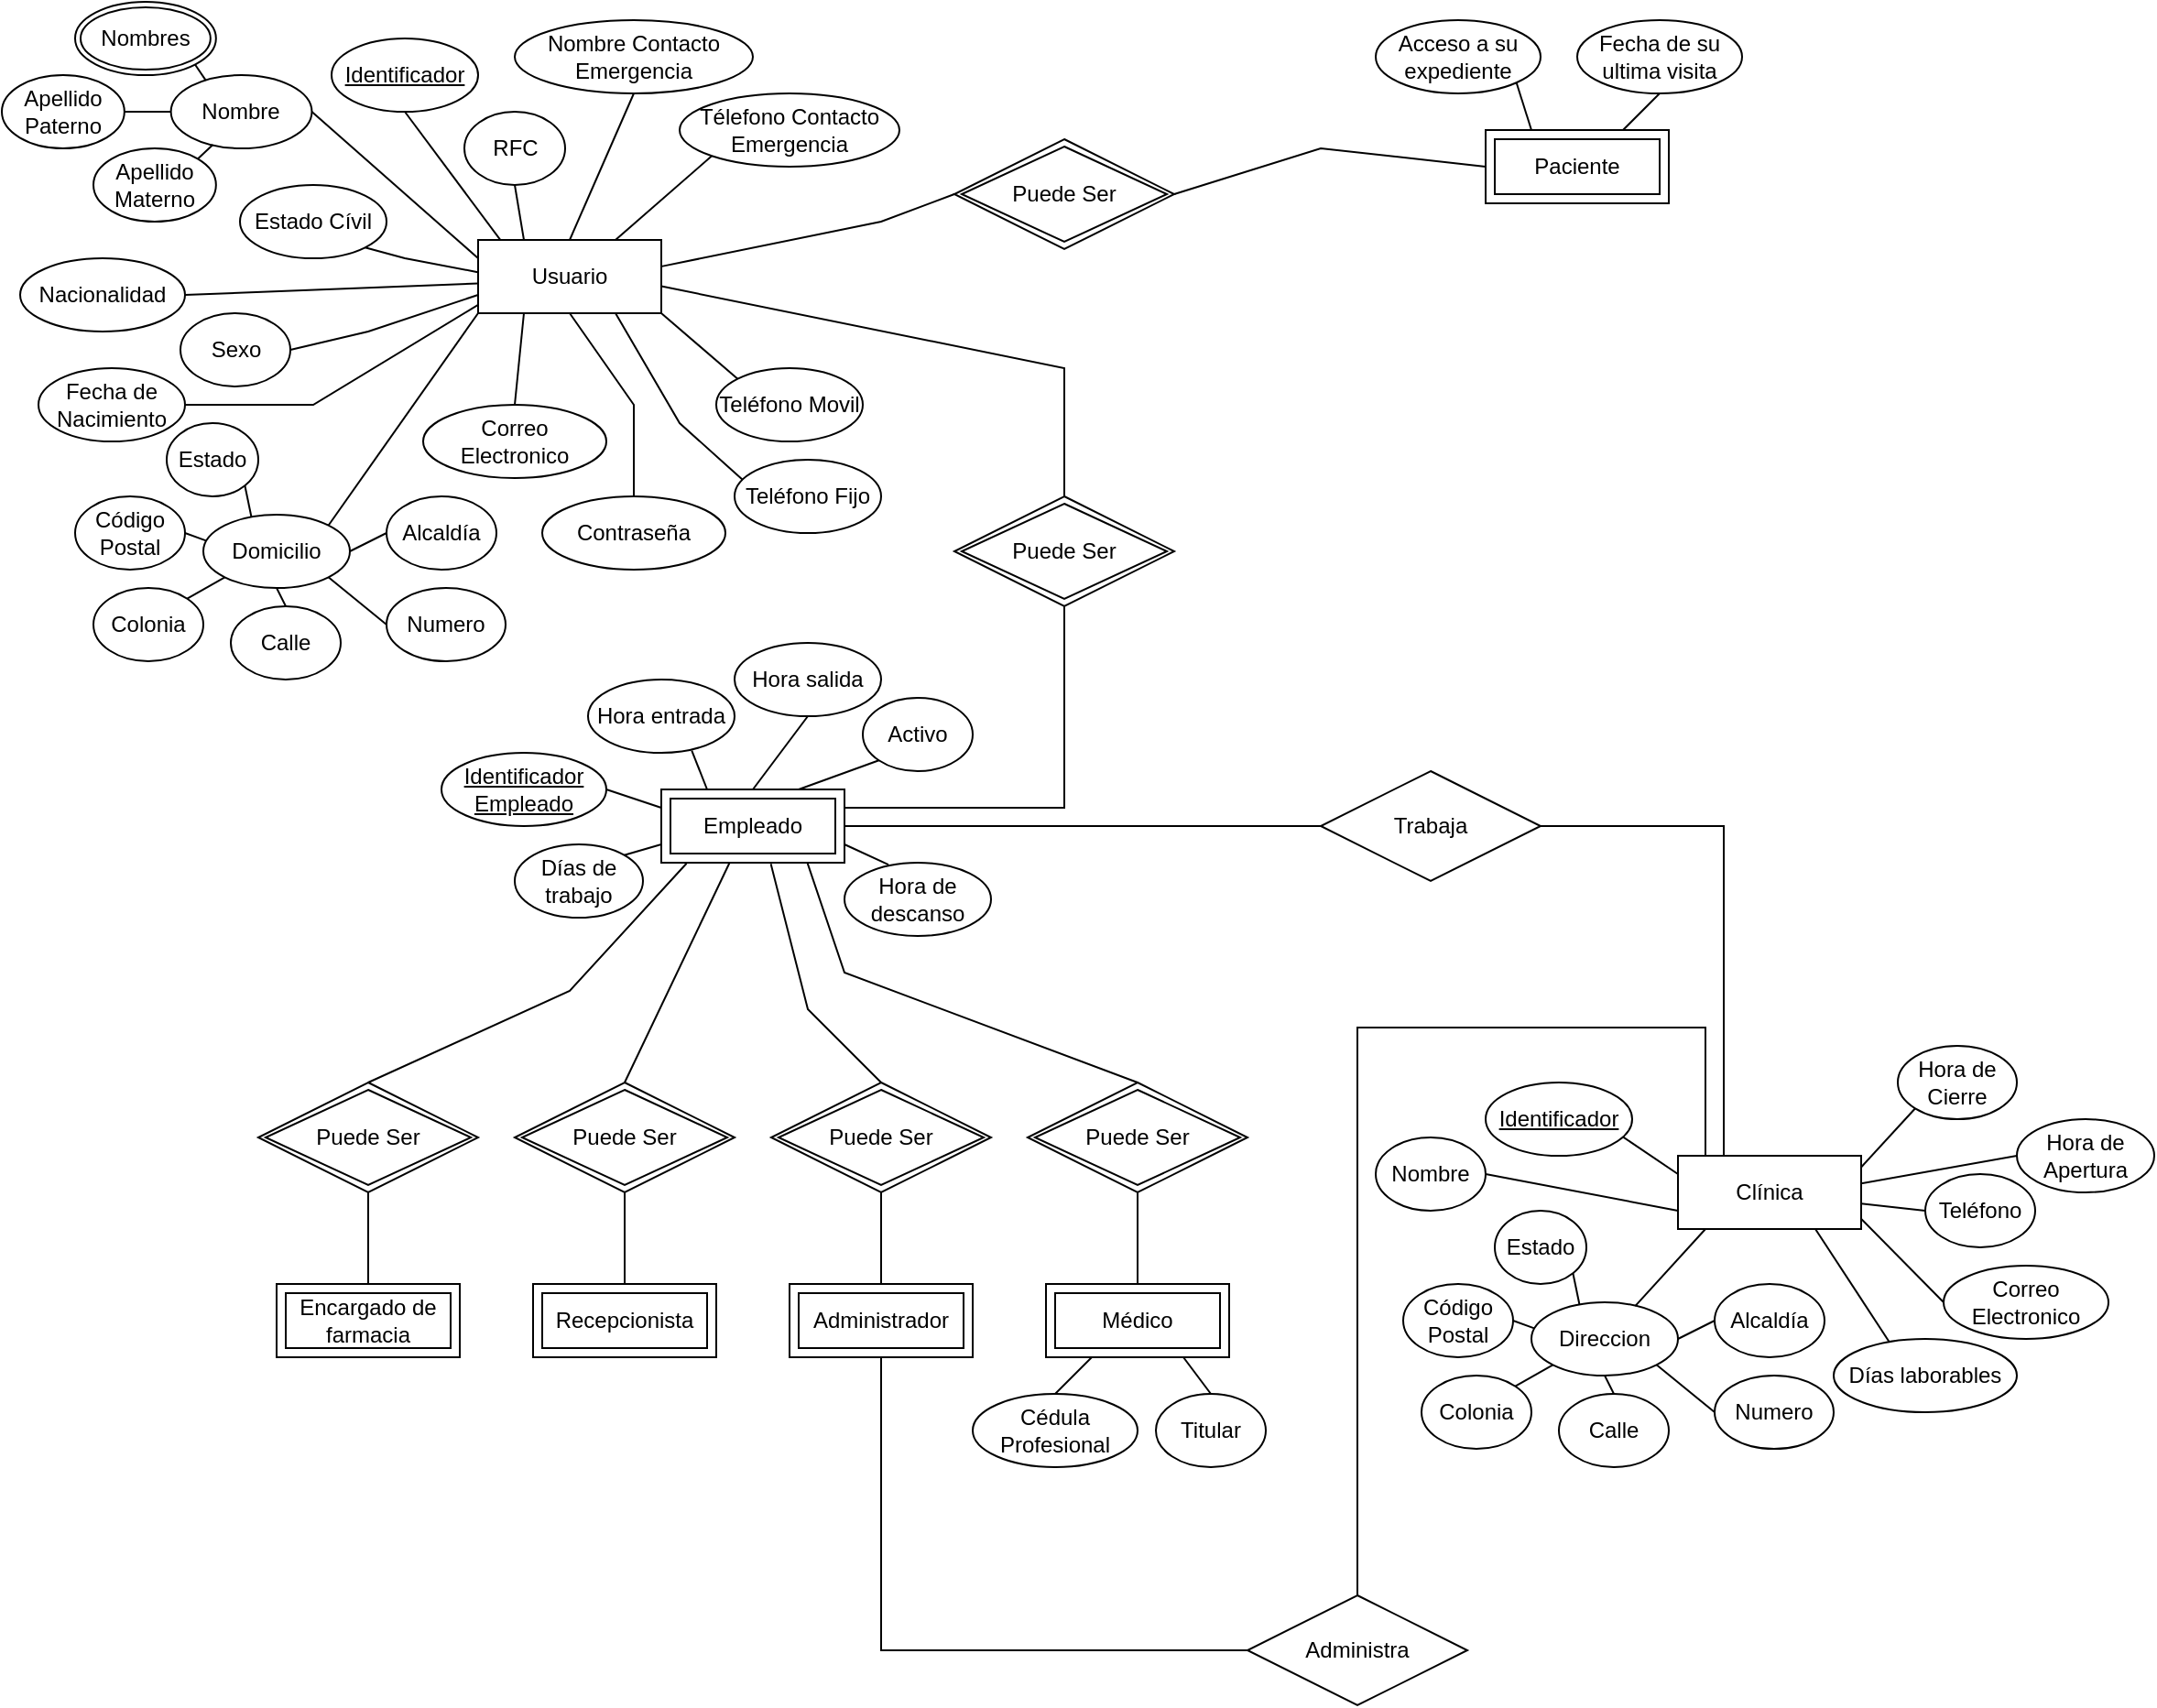 <mxfile version="13.11.0" type="github">
  <diagram id="R2lEEEUBdFMjLlhIrx00" name="Page-1">
    <mxGraphModel dx="1730" dy="913" grid="1" gridSize="10" guides="1" tooltips="1" connect="1" arrows="1" fold="1" page="1" pageScale="1" pageWidth="850" pageHeight="1100" math="0" shadow="0" extFonts="Permanent Marker^https://fonts.googleapis.com/css?family=Permanent+Marker">
      <root>
        <mxCell id="0" />
        <mxCell id="1" parent="0" />
        <mxCell id="zJtz_LSSslF1Z7QcBkcL-82" value="Puede Ser" style="shape=rhombus;double=1;perimeter=rhombusPerimeter;whiteSpace=wrap;html=1;align=center;" vertex="1" parent="1">
          <mxGeometry x="560" y="115" width="120" height="60" as="geometry" />
        </mxCell>
        <mxCell id="zJtz_LSSslF1Z7QcBkcL-83" value="" style="endArrow=none;html=1;rounded=0;exitX=1.002;exitY=0.361;exitDx=0;exitDy=0;entryX=0;entryY=0.5;entryDx=0;entryDy=0;exitPerimeter=0;" edge="1" parent="1" source="zJtz_LSSslF1Z7QcBkcL-1" target="zJtz_LSSslF1Z7QcBkcL-82">
          <mxGeometry relative="1" as="geometry">
            <mxPoint x="710" y="250" as="sourcePoint" />
            <mxPoint x="870" y="250" as="targetPoint" />
            <Array as="points">
              <mxPoint x="520" y="160" />
            </Array>
          </mxGeometry>
        </mxCell>
        <mxCell id="zJtz_LSSslF1Z7QcBkcL-84" value="" style="endArrow=none;html=1;rounded=0;exitX=1;exitY=0.5;exitDx=0;exitDy=0;entryX=0;entryY=0.5;entryDx=0;entryDy=0;" edge="1" parent="1" source="zJtz_LSSslF1Z7QcBkcL-82" target="zJtz_LSSslF1Z7QcBkcL-2">
          <mxGeometry relative="1" as="geometry">
            <mxPoint x="710" y="250" as="sourcePoint" />
            <mxPoint x="870" y="250" as="targetPoint" />
            <Array as="points">
              <mxPoint x="760" y="120" />
            </Array>
          </mxGeometry>
        </mxCell>
        <mxCell id="zJtz_LSSslF1Z7QcBkcL-90" value="Puede Ser" style="shape=rhombus;double=1;perimeter=rhombusPerimeter;whiteSpace=wrap;html=1;align=center;" vertex="1" parent="1">
          <mxGeometry x="560" y="310" width="120" height="60" as="geometry" />
        </mxCell>
        <mxCell id="zJtz_LSSslF1Z7QcBkcL-91" value="" style="endArrow=none;html=1;rounded=0;exitX=1;exitY=0.632;exitDx=0;exitDy=0;entryX=0.5;entryY=0;entryDx=0;entryDy=0;exitPerimeter=0;" edge="1" parent="1" source="zJtz_LSSslF1Z7QcBkcL-1" target="zJtz_LSSslF1Z7QcBkcL-90">
          <mxGeometry relative="1" as="geometry">
            <mxPoint x="960" y="260" as="sourcePoint" />
            <mxPoint x="1120" y="260" as="targetPoint" />
            <Array as="points">
              <mxPoint x="620" y="240" />
            </Array>
          </mxGeometry>
        </mxCell>
        <mxCell id="zJtz_LSSslF1Z7QcBkcL-93" value="" style="endArrow=none;html=1;rounded=0;exitX=0.5;exitY=1;exitDx=0;exitDy=0;entryX=1;entryY=0.25;entryDx=0;entryDy=0;" edge="1" parent="1" source="zJtz_LSSslF1Z7QcBkcL-90" target="zJtz_LSSslF1Z7QcBkcL-92">
          <mxGeometry relative="1" as="geometry">
            <mxPoint x="890" y="270" as="sourcePoint" />
            <mxPoint x="1050" y="270" as="targetPoint" />
            <Array as="points">
              <mxPoint x="620" y="480" />
            </Array>
          </mxGeometry>
        </mxCell>
        <mxCell id="zJtz_LSSslF1Z7QcBkcL-104" value="" style="endArrow=none;html=1;rounded=0;exitX=0.5;exitY=1;exitDx=0;exitDy=0;entryX=0.5;entryY=0;entryDx=0;entryDy=0;" edge="1" parent="1" source="zJtz_LSSslF1Z7QcBkcL-98" target="zJtz_LSSslF1Z7QcBkcL-92">
          <mxGeometry x="350" y="370" as="geometry">
            <mxPoint x="480" y="500" as="sourcePoint" />
            <mxPoint x="640" y="500" as="targetPoint" />
          </mxGeometry>
        </mxCell>
        <mxCell id="zJtz_LSSslF1Z7QcBkcL-92" value="Empleado" style="shape=ext;margin=3;double=1;whiteSpace=wrap;html=1;align=center;" vertex="1" parent="1">
          <mxGeometry x="400" y="470" width="100" height="40" as="geometry" />
        </mxCell>
        <mxCell id="zJtz_LSSslF1Z7QcBkcL-94" value="Identificador Empleado" style="ellipse;whiteSpace=wrap;html=1;align=center;fontStyle=4;" vertex="1" parent="1">
          <mxGeometry x="280" y="450" width="90" height="40" as="geometry" />
        </mxCell>
        <mxCell id="zJtz_LSSslF1Z7QcBkcL-95" value="Hora de descanso" style="ellipse;whiteSpace=wrap;html=1;align=center;" vertex="1" parent="1">
          <mxGeometry x="500" y="510" width="80" height="40" as="geometry" />
        </mxCell>
        <mxCell id="zJtz_LSSslF1Z7QcBkcL-96" value="Días de trabajo" style="ellipse;whiteSpace=wrap;html=1;align=center;" vertex="1" parent="1">
          <mxGeometry x="320" y="500" width="70" height="40" as="geometry" />
        </mxCell>
        <mxCell id="zJtz_LSSslF1Z7QcBkcL-97" value="Hora entrada" style="ellipse;whiteSpace=wrap;html=1;align=center;" vertex="1" parent="1">
          <mxGeometry x="360" y="410" width="80" height="40" as="geometry" />
        </mxCell>
        <mxCell id="zJtz_LSSslF1Z7QcBkcL-99" value="Activo" style="ellipse;whiteSpace=wrap;html=1;align=center;" vertex="1" parent="1">
          <mxGeometry x="510" y="420" width="60" height="40" as="geometry" />
        </mxCell>
        <mxCell id="zJtz_LSSslF1Z7QcBkcL-100" value="" style="endArrow=none;html=1;rounded=0;entryX=0;entryY=0.25;entryDx=0;entryDy=0;" edge="1" parent="1" target="zJtz_LSSslF1Z7QcBkcL-92">
          <mxGeometry x="350" y="370" as="geometry">
            <mxPoint x="370" y="470" as="sourcePoint" />
            <mxPoint x="640" y="500" as="targetPoint" />
          </mxGeometry>
        </mxCell>
        <mxCell id="zJtz_LSSslF1Z7QcBkcL-101" value="" style="endArrow=none;html=1;rounded=0;exitX=1;exitY=0;exitDx=0;exitDy=0;entryX=0;entryY=0.75;entryDx=0;entryDy=0;" edge="1" parent="1" source="zJtz_LSSslF1Z7QcBkcL-96" target="zJtz_LSSslF1Z7QcBkcL-92">
          <mxGeometry x="350" y="370" as="geometry">
            <mxPoint x="480" y="500" as="sourcePoint" />
            <mxPoint x="640" y="500" as="targetPoint" />
          </mxGeometry>
        </mxCell>
        <mxCell id="zJtz_LSSslF1Z7QcBkcL-102" value="" style="endArrow=none;html=1;rounded=0;exitX=0.3;exitY=0.026;exitDx=0;exitDy=0;exitPerimeter=0;entryX=1;entryY=0.75;entryDx=0;entryDy=0;" edge="1" parent="1" source="zJtz_LSSslF1Z7QcBkcL-95" target="zJtz_LSSslF1Z7QcBkcL-92">
          <mxGeometry x="350" y="370" as="geometry">
            <mxPoint x="480" y="500" as="sourcePoint" />
            <mxPoint x="640" y="500" as="targetPoint" />
          </mxGeometry>
        </mxCell>
        <mxCell id="zJtz_LSSslF1Z7QcBkcL-103" value="" style="endArrow=none;html=1;rounded=0;exitX=0.708;exitY=0.969;exitDx=0;exitDy=0;exitPerimeter=0;entryX=0.25;entryY=0;entryDx=0;entryDy=0;" edge="1" parent="1" source="zJtz_LSSslF1Z7QcBkcL-97" target="zJtz_LSSslF1Z7QcBkcL-92">
          <mxGeometry x="350" y="370" as="geometry">
            <mxPoint x="480" y="500" as="sourcePoint" />
            <mxPoint x="640" y="500" as="targetPoint" />
          </mxGeometry>
        </mxCell>
        <mxCell id="zJtz_LSSslF1Z7QcBkcL-105" value="" style="endArrow=none;html=1;rounded=0;exitX=0.75;exitY=0;exitDx=0;exitDy=0;entryX=0;entryY=1;entryDx=0;entryDy=0;" edge="1" parent="1" source="zJtz_LSSslF1Z7QcBkcL-92" target="zJtz_LSSslF1Z7QcBkcL-99">
          <mxGeometry x="350" y="370" as="geometry">
            <mxPoint x="480" y="500" as="sourcePoint" />
            <mxPoint x="640" y="500" as="targetPoint" />
          </mxGeometry>
        </mxCell>
        <mxCell id="zJtz_LSSslF1Z7QcBkcL-1" value="Usuario" style="whiteSpace=wrap;html=1;align=center;" vertex="1" parent="1">
          <mxGeometry x="300" y="170" width="100" height="40" as="geometry" />
        </mxCell>
        <mxCell id="zJtz_LSSslF1Z7QcBkcL-3" value="Identificador" style="ellipse;whiteSpace=wrap;html=1;align=center;fontStyle=4;" vertex="1" parent="1">
          <mxGeometry x="220" y="60" width="80" height="40" as="geometry" />
        </mxCell>
        <mxCell id="zJtz_LSSslF1Z7QcBkcL-9" value="Sexo" style="ellipse;whiteSpace=wrap;html=1;align=center;" vertex="1" parent="1">
          <mxGeometry x="137.5" y="210" width="60" height="40" as="geometry" />
        </mxCell>
        <mxCell id="zJtz_LSSslF1Z7QcBkcL-10" value="Teléfono Fijo" style="ellipse;whiteSpace=wrap;html=1;align=center;" vertex="1" parent="1">
          <mxGeometry x="440" y="290" width="80" height="40" as="geometry" />
        </mxCell>
        <mxCell id="zJtz_LSSslF1Z7QcBkcL-11" value="Teléfono Movil" style="ellipse;whiteSpace=wrap;html=1;align=center;" vertex="1" parent="1">
          <mxGeometry x="430" y="240" width="80" height="40" as="geometry" />
        </mxCell>
        <mxCell id="zJtz_LSSslF1Z7QcBkcL-12" value="Nacionalidad" style="ellipse;whiteSpace=wrap;html=1;align=center;" vertex="1" parent="1">
          <mxGeometry x="50" y="180" width="90" height="40" as="geometry" />
        </mxCell>
        <mxCell id="zJtz_LSSslF1Z7QcBkcL-13" value="RFC" style="ellipse;whiteSpace=wrap;html=1;align=center;" vertex="1" parent="1">
          <mxGeometry x="292.5" y="100" width="55" height="40" as="geometry" />
        </mxCell>
        <mxCell id="zJtz_LSSslF1Z7QcBkcL-15" value="Contraseña" style="ellipse;whiteSpace=wrap;html=1;align=center;" vertex="1" parent="1">
          <mxGeometry x="335" y="310" width="100" height="40" as="geometry" />
        </mxCell>
        <mxCell id="zJtz_LSSslF1Z7QcBkcL-18" value="Estado Cívil" style="ellipse;whiteSpace=wrap;html=1;align=center;" vertex="1" parent="1">
          <mxGeometry x="170" y="140" width="80" height="40" as="geometry" />
        </mxCell>
        <mxCell id="zJtz_LSSslF1Z7QcBkcL-25" value="Nombre Contacto Emergencia" style="ellipse;whiteSpace=wrap;html=1;align=center;" vertex="1" parent="1">
          <mxGeometry x="320" y="50" width="130" height="40" as="geometry" />
        </mxCell>
        <mxCell id="zJtz_LSSslF1Z7QcBkcL-26" value="Télefono Contacto Emergencia" style="ellipse;whiteSpace=wrap;html=1;align=center;" vertex="1" parent="1">
          <mxGeometry x="410" y="90" width="120" height="40" as="geometry" />
        </mxCell>
        <mxCell id="zJtz_LSSslF1Z7QcBkcL-8" value="Fecha de Nacimiento" style="ellipse;whiteSpace=wrap;html=1;align=center;" vertex="1" parent="1">
          <mxGeometry x="60" y="240" width="80" height="40" as="geometry" />
        </mxCell>
        <mxCell id="zJtz_LSSslF1Z7QcBkcL-14" value="Correo Electronico" style="ellipse;whiteSpace=wrap;html=1;align=center;" vertex="1" parent="1">
          <mxGeometry x="270" y="260" width="100" height="40" as="geometry" />
        </mxCell>
        <mxCell id="zJtz_LSSslF1Z7QcBkcL-57" value="" style="endArrow=none;html=1;rounded=0;entryX=0;entryY=1;entryDx=0;entryDy=0;exitX=1;exitY=0;exitDx=0;exitDy=0;" edge="1" parent="1" source="zJtz_LSSslF1Z7QcBkcL-16" target="zJtz_LSSslF1Z7QcBkcL-1">
          <mxGeometry x="40" y="40" as="geometry">
            <mxPoint x="170" y="450" as="sourcePoint" />
            <mxPoint x="330" y="450" as="targetPoint" />
            <Array as="points" />
          </mxGeometry>
        </mxCell>
        <mxCell id="zJtz_LSSslF1Z7QcBkcL-58" value="" style="endArrow=none;html=1;rounded=0;exitX=1;exitY=0.5;exitDx=0;exitDy=0;entryX=0.002;entryY=0.882;entryDx=0;entryDy=0;entryPerimeter=0;" edge="1" parent="1" source="zJtz_LSSslF1Z7QcBkcL-8" target="zJtz_LSSslF1Z7QcBkcL-1">
          <mxGeometry x="40" y="40" as="geometry">
            <mxPoint x="150" y="260" as="sourcePoint" />
            <mxPoint x="310" y="260" as="targetPoint" />
            <Array as="points">
              <mxPoint x="210" y="260" />
            </Array>
          </mxGeometry>
        </mxCell>
        <mxCell id="zJtz_LSSslF1Z7QcBkcL-59" value="" style="endArrow=none;html=1;rounded=0;exitX=1;exitY=0.5;exitDx=0;exitDy=0;entryX=0;entryY=0.75;entryDx=0;entryDy=0;" edge="1" parent="1" source="zJtz_LSSslF1Z7QcBkcL-9" target="zJtz_LSSslF1Z7QcBkcL-1">
          <mxGeometry x="40" y="40" as="geometry">
            <mxPoint x="150" y="260" as="sourcePoint" />
            <mxPoint x="310" y="260" as="targetPoint" />
            <Array as="points">
              <mxPoint x="240" y="220" />
            </Array>
          </mxGeometry>
        </mxCell>
        <mxCell id="zJtz_LSSslF1Z7QcBkcL-60" value="" style="endArrow=none;html=1;rounded=0;exitX=1;exitY=0.5;exitDx=0;exitDy=0;entryX=0;entryY=0.594;entryDx=0;entryDy=0;entryPerimeter=0;" edge="1" parent="1" source="zJtz_LSSslF1Z7QcBkcL-12" target="zJtz_LSSslF1Z7QcBkcL-1">
          <mxGeometry x="40" y="40" as="geometry">
            <mxPoint x="210" y="200" as="sourcePoint" />
            <mxPoint x="370" y="200" as="targetPoint" />
          </mxGeometry>
        </mxCell>
        <mxCell id="zJtz_LSSslF1Z7QcBkcL-62" value="" style="endArrow=none;html=1;rounded=0;exitX=1;exitY=1;exitDx=0;exitDy=0;entryX=-0.002;entryY=0.44;entryDx=0;entryDy=0;entryPerimeter=0;" edge="1" parent="1" source="zJtz_LSSslF1Z7QcBkcL-18" target="zJtz_LSSslF1Z7QcBkcL-1">
          <mxGeometry x="40" y="40" as="geometry">
            <mxPoint x="210" y="160" as="sourcePoint" />
            <mxPoint x="370" y="160" as="targetPoint" />
            <Array as="points">
              <mxPoint x="260" y="180" />
            </Array>
          </mxGeometry>
        </mxCell>
        <mxCell id="zJtz_LSSslF1Z7QcBkcL-63" value="" style="endArrow=none;html=1;rounded=0;exitX=1;exitY=0.5;exitDx=0;exitDy=0;entryX=0;entryY=0.25;entryDx=0;entryDy=0;" edge="1" parent="1" source="zJtz_LSSslF1Z7QcBkcL-5" target="zJtz_LSSslF1Z7QcBkcL-1">
          <mxGeometry x="40" y="40" as="geometry">
            <mxPoint x="210" y="180" as="sourcePoint" />
            <mxPoint x="370" y="180" as="targetPoint" />
          </mxGeometry>
        </mxCell>
        <mxCell id="zJtz_LSSslF1Z7QcBkcL-64" value="" style="endArrow=none;html=1;rounded=0;exitX=0.5;exitY=1;exitDx=0;exitDy=0;entryX=0.122;entryY=0.002;entryDx=0;entryDy=0;entryPerimeter=0;" edge="1" parent="1" source="zJtz_LSSslF1Z7QcBkcL-3" target="zJtz_LSSslF1Z7QcBkcL-1">
          <mxGeometry x="40" y="40" as="geometry">
            <mxPoint x="210" y="120" as="sourcePoint" />
            <mxPoint x="370" y="120" as="targetPoint" />
            <Array as="points" />
          </mxGeometry>
        </mxCell>
        <mxCell id="zJtz_LSSslF1Z7QcBkcL-65" value="" style="endArrow=none;html=1;rounded=0;exitX=0.5;exitY=1;exitDx=0;exitDy=0;entryX=0.25;entryY=0;entryDx=0;entryDy=0;" edge="1" parent="1" source="zJtz_LSSslF1Z7QcBkcL-13" target="zJtz_LSSslF1Z7QcBkcL-1">
          <mxGeometry x="40" y="40" as="geometry">
            <mxPoint x="210" y="240" as="sourcePoint" />
            <mxPoint x="370" y="240" as="targetPoint" />
          </mxGeometry>
        </mxCell>
        <mxCell id="zJtz_LSSslF1Z7QcBkcL-66" value="" style="endArrow=none;html=1;rounded=0;exitX=0.5;exitY=1;exitDx=0;exitDy=0;entryX=0.5;entryY=0;entryDx=0;entryDy=0;" edge="1" parent="1" source="zJtz_LSSslF1Z7QcBkcL-25" target="zJtz_LSSslF1Z7QcBkcL-1">
          <mxGeometry x="40" y="40" as="geometry">
            <mxPoint x="210" y="180" as="sourcePoint" />
            <mxPoint x="370" y="180" as="targetPoint" />
          </mxGeometry>
        </mxCell>
        <mxCell id="zJtz_LSSslF1Z7QcBkcL-67" value="" style="endArrow=none;html=1;rounded=0;exitX=0;exitY=1;exitDx=0;exitDy=0;entryX=0.75;entryY=0;entryDx=0;entryDy=0;" edge="1" parent="1" source="zJtz_LSSslF1Z7QcBkcL-26" target="zJtz_LSSslF1Z7QcBkcL-1">
          <mxGeometry x="40" y="40" as="geometry">
            <mxPoint x="210" y="180" as="sourcePoint" />
            <mxPoint x="370" y="180" as="targetPoint" />
          </mxGeometry>
        </mxCell>
        <mxCell id="zJtz_LSSslF1Z7QcBkcL-68" value="" style="endArrow=none;html=1;rounded=0;exitX=0.5;exitY=0;exitDx=0;exitDy=0;entryX=0.25;entryY=1;entryDx=0;entryDy=0;" edge="1" parent="1" source="zJtz_LSSslF1Z7QcBkcL-14" target="zJtz_LSSslF1Z7QcBkcL-1">
          <mxGeometry x="40" y="40" as="geometry">
            <mxPoint x="210" y="290" as="sourcePoint" />
            <mxPoint x="370" y="290" as="targetPoint" />
          </mxGeometry>
        </mxCell>
        <mxCell id="zJtz_LSSslF1Z7QcBkcL-69" value="" style="endArrow=none;html=1;rounded=0;exitX=0.5;exitY=0;exitDx=0;exitDy=0;entryX=0.5;entryY=1;entryDx=0;entryDy=0;" edge="1" parent="1" source="zJtz_LSSslF1Z7QcBkcL-15" target="zJtz_LSSslF1Z7QcBkcL-1">
          <mxGeometry x="40" y="40" as="geometry">
            <mxPoint x="210" y="290" as="sourcePoint" />
            <mxPoint x="370" y="290" as="targetPoint" />
            <Array as="points">
              <mxPoint x="385" y="260" />
            </Array>
          </mxGeometry>
        </mxCell>
        <mxCell id="zJtz_LSSslF1Z7QcBkcL-70" value="" style="endArrow=none;html=1;rounded=0;exitX=0.056;exitY=0.276;exitDx=0;exitDy=0;entryX=0.75;entryY=1;entryDx=0;entryDy=0;exitPerimeter=0;" edge="1" parent="1" source="zJtz_LSSslF1Z7QcBkcL-10" target="zJtz_LSSslF1Z7QcBkcL-1">
          <mxGeometry x="40" y="40" as="geometry">
            <mxPoint x="210" y="290" as="sourcePoint" />
            <mxPoint x="370" y="290" as="targetPoint" />
            <Array as="points">
              <mxPoint x="410" y="270" />
            </Array>
          </mxGeometry>
        </mxCell>
        <mxCell id="zJtz_LSSslF1Z7QcBkcL-71" value="" style="endArrow=none;html=1;rounded=0;exitX=0;exitY=0;exitDx=0;exitDy=0;entryX=1;entryY=1;entryDx=0;entryDy=0;" edge="1" parent="1" source="zJtz_LSSslF1Z7QcBkcL-11" target="zJtz_LSSslF1Z7QcBkcL-1">
          <mxGeometry x="40" y="40" as="geometry">
            <mxPoint x="210" y="290" as="sourcePoint" />
            <mxPoint x="370" y="290" as="targetPoint" />
          </mxGeometry>
        </mxCell>
        <mxCell id="zJtz_LSSslF1Z7QcBkcL-5" value="Nombre" style="ellipse;whiteSpace=wrap;html=1;align=center;" vertex="1" parent="1">
          <mxGeometry x="132.308" y="80" width="76.923" height="40" as="geometry" />
        </mxCell>
        <mxCell id="zJtz_LSSslF1Z7QcBkcL-6" value="Apellido Materno" style="ellipse;whiteSpace=wrap;html=1;align=center;" vertex="1" parent="1">
          <mxGeometry x="90" y="120" width="66.92" height="40" as="geometry" />
        </mxCell>
        <mxCell id="zJtz_LSSslF1Z7QcBkcL-31" style="edgeStyle=orthogonalEdgeStyle;rounded=0;orthogonalLoop=1;jettySize=auto;html=1;exitX=1;exitY=0.5;exitDx=0;exitDy=0;entryX=0;entryY=0.5;entryDx=0;entryDy=0;endArrow=none;endFill=0;" edge="1" parent="1" source="zJtz_LSSslF1Z7QcBkcL-7" target="zJtz_LSSslF1Z7QcBkcL-5">
          <mxGeometry x="40" y="30" as="geometry" />
        </mxCell>
        <mxCell id="zJtz_LSSslF1Z7QcBkcL-7" value="Apellido Paterno" style="ellipse;whiteSpace=wrap;html=1;align=center;" vertex="1" parent="1">
          <mxGeometry x="40" y="80" width="66.92" height="40" as="geometry" />
        </mxCell>
        <mxCell id="zJtz_LSSslF1Z7QcBkcL-27" value="Nombres" style="ellipse;shape=doubleEllipse;margin=3;whiteSpace=wrap;html=1;align=center;" vertex="1" parent="1">
          <mxGeometry x="80" y="40" width="76.923" height="40" as="geometry" />
        </mxCell>
        <mxCell id="zJtz_LSSslF1Z7QcBkcL-73" value="" style="endArrow=none;html=1;rounded=0;exitX=1;exitY=0;exitDx=0;exitDy=0;entryX=0.298;entryY=0.949;entryDx=0;entryDy=0;entryPerimeter=0;" edge="1" parent="1" source="zJtz_LSSslF1Z7QcBkcL-6" target="zJtz_LSSslF1Z7QcBkcL-5">
          <mxGeometry x="40" y="40" as="geometry">
            <mxPoint x="130" y="140" as="sourcePoint" />
            <mxPoint x="290" y="140" as="targetPoint" />
          </mxGeometry>
        </mxCell>
        <mxCell id="zJtz_LSSslF1Z7QcBkcL-74" value="" style="endArrow=none;html=1;rounded=0;exitX=1;exitY=1;exitDx=0;exitDy=0;entryX=0.248;entryY=0.073;entryDx=0;entryDy=0;entryPerimeter=0;" edge="1" parent="1" source="zJtz_LSSslF1Z7QcBkcL-27" target="zJtz_LSSslF1Z7QcBkcL-5">
          <mxGeometry x="40" y="40" as="geometry">
            <mxPoint x="80" y="100" as="sourcePoint" />
            <mxPoint x="240" y="100" as="targetPoint" />
          </mxGeometry>
        </mxCell>
        <mxCell id="zJtz_LSSslF1Z7QcBkcL-16" value="Domicilio" style="ellipse;whiteSpace=wrap;html=1;align=center;" vertex="1" parent="1">
          <mxGeometry x="150" y="320" width="80" height="40" as="geometry" />
        </mxCell>
        <mxCell id="zJtz_LSSslF1Z7QcBkcL-19" value="Calle" style="ellipse;whiteSpace=wrap;html=1;align=center;" vertex="1" parent="1">
          <mxGeometry x="165" y="370" width="60" height="40" as="geometry" />
        </mxCell>
        <mxCell id="zJtz_LSSslF1Z7QcBkcL-20" value="Numero" style="ellipse;whiteSpace=wrap;html=1;align=center;" vertex="1" parent="1">
          <mxGeometry x="250" y="360" width="65" height="40" as="geometry" />
        </mxCell>
        <mxCell id="zJtz_LSSslF1Z7QcBkcL-21" value="Colonia" style="ellipse;whiteSpace=wrap;html=1;align=center;" vertex="1" parent="1">
          <mxGeometry x="90" y="360" width="60" height="40" as="geometry" />
        </mxCell>
        <mxCell id="zJtz_LSSslF1Z7QcBkcL-22" value="Código Postal" style="ellipse;whiteSpace=wrap;html=1;align=center;" vertex="1" parent="1">
          <mxGeometry x="80" y="310" width="60" height="40" as="geometry" />
        </mxCell>
        <mxCell id="zJtz_LSSslF1Z7QcBkcL-23" value="Alcaldía" style="ellipse;whiteSpace=wrap;html=1;align=center;" vertex="1" parent="1">
          <mxGeometry x="250" y="310" width="60" height="40" as="geometry" />
        </mxCell>
        <mxCell id="zJtz_LSSslF1Z7QcBkcL-24" value="Estado" style="ellipse;whiteSpace=wrap;html=1;align=center;" vertex="1" parent="1">
          <mxGeometry x="130" y="270" width="50" height="40" as="geometry" />
        </mxCell>
        <mxCell id="zJtz_LSSslF1Z7QcBkcL-75" value="" style="endArrow=none;html=1;rounded=0;exitX=1;exitY=0.5;exitDx=0;exitDy=0;entryX=0.019;entryY=0.354;entryDx=0;entryDy=0;entryPerimeter=0;" edge="1" parent="1" source="zJtz_LSSslF1Z7QcBkcL-22" target="zJtz_LSSslF1Z7QcBkcL-16">
          <mxGeometry x="40" y="40" as="geometry">
            <mxPoint x="130" y="330" as="sourcePoint" />
            <mxPoint x="290" y="330" as="targetPoint" />
          </mxGeometry>
        </mxCell>
        <mxCell id="zJtz_LSSslF1Z7QcBkcL-76" value="" style="endArrow=none;html=1;rounded=0;exitX=1;exitY=1;exitDx=0;exitDy=0;entryX=0.328;entryY=0.032;entryDx=0;entryDy=0;entryPerimeter=0;" edge="1" parent="1" source="zJtz_LSSslF1Z7QcBkcL-24" target="zJtz_LSSslF1Z7QcBkcL-16">
          <mxGeometry x="40" y="40" as="geometry">
            <mxPoint x="130" y="330" as="sourcePoint" />
            <mxPoint x="290" y="330" as="targetPoint" />
          </mxGeometry>
        </mxCell>
        <mxCell id="zJtz_LSSslF1Z7QcBkcL-77" value="" style="endArrow=none;html=1;rounded=0;exitX=1;exitY=0;exitDx=0;exitDy=0;entryX=0;entryY=1;entryDx=0;entryDy=0;" edge="1" parent="1" source="zJtz_LSSslF1Z7QcBkcL-21" target="zJtz_LSSslF1Z7QcBkcL-16">
          <mxGeometry x="40" y="40" as="geometry">
            <mxPoint x="130" y="390" as="sourcePoint" />
            <mxPoint x="290" y="390" as="targetPoint" />
          </mxGeometry>
        </mxCell>
        <mxCell id="zJtz_LSSslF1Z7QcBkcL-78" value="" style="endArrow=none;html=1;rounded=0;exitX=0.5;exitY=0;exitDx=0;exitDy=0;entryX=0.5;entryY=1;entryDx=0;entryDy=0;" edge="1" parent="1" source="zJtz_LSSslF1Z7QcBkcL-19" target="zJtz_LSSslF1Z7QcBkcL-16">
          <mxGeometry x="40" y="40" as="geometry">
            <mxPoint x="130" y="390" as="sourcePoint" />
            <mxPoint x="290" y="390" as="targetPoint" />
          </mxGeometry>
        </mxCell>
        <mxCell id="zJtz_LSSslF1Z7QcBkcL-79" value="" style="endArrow=none;html=1;rounded=0;exitX=0;exitY=0.5;exitDx=0;exitDy=0;entryX=1;entryY=1;entryDx=0;entryDy=0;" edge="1" parent="1" source="zJtz_LSSslF1Z7QcBkcL-20" target="zJtz_LSSslF1Z7QcBkcL-16">
          <mxGeometry x="40" y="40" as="geometry">
            <mxPoint x="190" y="380" as="sourcePoint" />
            <mxPoint x="350" y="380" as="targetPoint" />
          </mxGeometry>
        </mxCell>
        <mxCell id="zJtz_LSSslF1Z7QcBkcL-80" value="" style="endArrow=none;html=1;rounded=0;exitX=0;exitY=0.5;exitDx=0;exitDy=0;entryX=1;entryY=0.5;entryDx=0;entryDy=0;" edge="1" parent="1" source="zJtz_LSSslF1Z7QcBkcL-23" target="zJtz_LSSslF1Z7QcBkcL-16">
          <mxGeometry x="40" y="40" as="geometry">
            <mxPoint x="190" y="380" as="sourcePoint" />
            <mxPoint x="350" y="380" as="targetPoint" />
          </mxGeometry>
        </mxCell>
        <mxCell id="zJtz_LSSslF1Z7QcBkcL-98" value="Hora salida" style="ellipse;whiteSpace=wrap;html=1;align=center;" vertex="1" parent="1">
          <mxGeometry x="440" y="390" width="80" height="40" as="geometry" />
        </mxCell>
        <mxCell id="zJtz_LSSslF1Z7QcBkcL-2" value="Paciente" style="shape=ext;margin=3;double=1;whiteSpace=wrap;html=1;align=center;" vertex="1" parent="1">
          <mxGeometry x="850" y="110" width="100" height="40" as="geometry" />
        </mxCell>
        <mxCell id="zJtz_LSSslF1Z7QcBkcL-85" value="Fecha de su ultima visita" style="ellipse;whiteSpace=wrap;html=1;align=center;" vertex="1" parent="1">
          <mxGeometry x="900" y="50" width="90" height="40" as="geometry" />
        </mxCell>
        <mxCell id="zJtz_LSSslF1Z7QcBkcL-86" value="Acceso a su expediente" style="ellipse;whiteSpace=wrap;html=1;align=center;" vertex="1" parent="1">
          <mxGeometry x="790" y="50" width="90" height="40" as="geometry" />
        </mxCell>
        <mxCell id="zJtz_LSSslF1Z7QcBkcL-88" value="" style="endArrow=none;html=1;rounded=0;exitX=1;exitY=1;exitDx=0;exitDy=0;entryX=0.25;entryY=0;entryDx=0;entryDy=0;" edge="1" parent="1" source="zJtz_LSSslF1Z7QcBkcL-86" target="zJtz_LSSslF1Z7QcBkcL-2">
          <mxGeometry x="790" y="30" as="geometry">
            <mxPoint x="840" y="170" as="sourcePoint" />
            <mxPoint x="1000" y="170" as="targetPoint" />
          </mxGeometry>
        </mxCell>
        <mxCell id="zJtz_LSSslF1Z7QcBkcL-89" value="" style="endArrow=none;html=1;rounded=0;exitX=0.5;exitY=1;exitDx=0;exitDy=0;entryX=0.75;entryY=0;entryDx=0;entryDy=0;" edge="1" parent="1" source="zJtz_LSSslF1Z7QcBkcL-85" target="zJtz_LSSslF1Z7QcBkcL-2">
          <mxGeometry x="790" y="30" as="geometry">
            <mxPoint x="840" y="170" as="sourcePoint" />
            <mxPoint x="1000" y="170" as="targetPoint" />
          </mxGeometry>
        </mxCell>
        <mxCell id="zJtz_LSSslF1Z7QcBkcL-112" style="edgeStyle=orthogonalEdgeStyle;rounded=0;orthogonalLoop=1;jettySize=auto;html=1;exitX=0.5;exitY=1;exitDx=0;exitDy=0;entryX=0.5;entryY=0;entryDx=0;entryDy=0;endArrow=none;endFill=0;" edge="1" parent="1" source="zJtz_LSSslF1Z7QcBkcL-110" target="zJtz_LSSslF1Z7QcBkcL-111">
          <mxGeometry relative="1" as="geometry" />
        </mxCell>
        <mxCell id="zJtz_LSSslF1Z7QcBkcL-110" value="Puede Ser" style="shape=rhombus;double=1;perimeter=rhombusPerimeter;whiteSpace=wrap;html=1;align=center;" vertex="1" parent="1">
          <mxGeometry x="180" y="630" width="120" height="60" as="geometry" />
        </mxCell>
        <mxCell id="zJtz_LSSslF1Z7QcBkcL-111" value="Encargado de farmacia" style="shape=ext;margin=3;double=1;whiteSpace=wrap;html=1;align=center;" vertex="1" parent="1">
          <mxGeometry x="190" y="740" width="100" height="40" as="geometry" />
        </mxCell>
        <mxCell id="zJtz_LSSslF1Z7QcBkcL-113" value="" style="endArrow=none;html=1;rounded=0;exitX=0.5;exitY=0;exitDx=0;exitDy=0;entryX=0.138;entryY=1.009;entryDx=0;entryDy=0;entryPerimeter=0;" edge="1" parent="1" source="zJtz_LSSslF1Z7QcBkcL-110" target="zJtz_LSSslF1Z7QcBkcL-92">
          <mxGeometry relative="1" as="geometry">
            <mxPoint x="410" y="580" as="sourcePoint" />
            <mxPoint x="570" y="580" as="targetPoint" />
            <Array as="points">
              <mxPoint x="350" y="580" />
            </Array>
          </mxGeometry>
        </mxCell>
        <mxCell id="zJtz_LSSslF1Z7QcBkcL-116" style="edgeStyle=orthogonalEdgeStyle;rounded=0;orthogonalLoop=1;jettySize=auto;html=1;exitX=0.5;exitY=1;exitDx=0;exitDy=0;entryX=0.5;entryY=0;entryDx=0;entryDy=0;endArrow=none;endFill=0;" edge="1" parent="1" source="zJtz_LSSslF1Z7QcBkcL-117" target="zJtz_LSSslF1Z7QcBkcL-115">
          <mxGeometry relative="1" as="geometry" />
        </mxCell>
        <mxCell id="zJtz_LSSslF1Z7QcBkcL-114" value="Puede Ser" style="shape=rhombus;double=1;perimeter=rhombusPerimeter;whiteSpace=wrap;html=1;align=center;" vertex="1" parent="1">
          <mxGeometry x="320" y="630" width="120" height="60" as="geometry" />
        </mxCell>
        <mxCell id="zJtz_LSSslF1Z7QcBkcL-115" value="Administrador" style="shape=ext;margin=3;double=1;whiteSpace=wrap;html=1;align=center;" vertex="1" parent="1">
          <mxGeometry x="470" y="740" width="100" height="40" as="geometry" />
        </mxCell>
        <mxCell id="zJtz_LSSslF1Z7QcBkcL-117" value="Puede Ser" style="shape=rhombus;double=1;perimeter=rhombusPerimeter;whiteSpace=wrap;html=1;align=center;" vertex="1" parent="1">
          <mxGeometry x="460" y="630" width="120" height="60" as="geometry" />
        </mxCell>
        <mxCell id="zJtz_LSSslF1Z7QcBkcL-119" style="edgeStyle=orthogonalEdgeStyle;rounded=0;orthogonalLoop=1;jettySize=auto;html=1;exitX=0.5;exitY=0;exitDx=0;exitDy=0;entryX=0.5;entryY=1;entryDx=0;entryDy=0;endArrow=none;endFill=0;" edge="1" parent="1" source="zJtz_LSSslF1Z7QcBkcL-118" target="zJtz_LSSslF1Z7QcBkcL-114">
          <mxGeometry relative="1" as="geometry" />
        </mxCell>
        <mxCell id="zJtz_LSSslF1Z7QcBkcL-118" value="Recepcionista" style="shape=ext;margin=3;double=1;whiteSpace=wrap;html=1;align=center;" vertex="1" parent="1">
          <mxGeometry x="330" y="740" width="100" height="40" as="geometry" />
        </mxCell>
        <mxCell id="zJtz_LSSslF1Z7QcBkcL-120" value="" style="endArrow=none;html=1;rounded=0;exitX=0.374;exitY=0.994;exitDx=0;exitDy=0;entryX=0.5;entryY=0;entryDx=0;entryDy=0;exitPerimeter=0;" edge="1" parent="1" source="zJtz_LSSslF1Z7QcBkcL-92" target="zJtz_LSSslF1Z7QcBkcL-114">
          <mxGeometry relative="1" as="geometry">
            <mxPoint x="640" y="600" as="sourcePoint" />
            <mxPoint x="800" y="600" as="targetPoint" />
          </mxGeometry>
        </mxCell>
        <mxCell id="zJtz_LSSslF1Z7QcBkcL-121" value="" style="endArrow=none;html=1;rounded=0;exitX=0.598;exitY=1.015;exitDx=0;exitDy=0;entryX=0.5;entryY=0;entryDx=0;entryDy=0;exitPerimeter=0;" edge="1" parent="1" source="zJtz_LSSslF1Z7QcBkcL-92" target="zJtz_LSSslF1Z7QcBkcL-117">
          <mxGeometry relative="1" as="geometry">
            <mxPoint x="640" y="600" as="sourcePoint" />
            <mxPoint x="800" y="600" as="targetPoint" />
            <Array as="points">
              <mxPoint x="480" y="590" />
            </Array>
          </mxGeometry>
        </mxCell>
        <mxCell id="zJtz_LSSslF1Z7QcBkcL-122" value="Puede Ser" style="shape=rhombus;double=1;perimeter=rhombusPerimeter;whiteSpace=wrap;html=1;align=center;" vertex="1" parent="1">
          <mxGeometry x="600" y="630" width="120" height="60" as="geometry" />
        </mxCell>
        <mxCell id="zJtz_LSSslF1Z7QcBkcL-123" value="Médico" style="shape=ext;margin=3;double=1;whiteSpace=wrap;html=1;align=center;" vertex="1" parent="1">
          <mxGeometry x="610" y="740" width="100" height="40" as="geometry" />
        </mxCell>
        <mxCell id="zJtz_LSSslF1Z7QcBkcL-124" value="" style="endArrow=none;html=1;rounded=0;exitX=0.5;exitY=1;exitDx=0;exitDy=0;entryX=0.5;entryY=0;entryDx=0;entryDy=0;" edge="1" parent="1" source="zJtz_LSSslF1Z7QcBkcL-122" target="zJtz_LSSslF1Z7QcBkcL-123">
          <mxGeometry relative="1" as="geometry">
            <mxPoint x="520" y="760" as="sourcePoint" />
            <mxPoint x="680" y="760" as="targetPoint" />
          </mxGeometry>
        </mxCell>
        <mxCell id="zJtz_LSSslF1Z7QcBkcL-125" value="" style="endArrow=none;html=1;rounded=0;exitX=0.798;exitY=1.004;exitDx=0;exitDy=0;exitPerimeter=0;entryX=0.5;entryY=0;entryDx=0;entryDy=0;" edge="1" parent="1" source="zJtz_LSSslF1Z7QcBkcL-92" target="zJtz_LSSslF1Z7QcBkcL-122">
          <mxGeometry relative="1" as="geometry">
            <mxPoint x="420" y="570" as="sourcePoint" />
            <mxPoint x="580" y="570" as="targetPoint" />
            <Array as="points">
              <mxPoint x="500" y="570" />
            </Array>
          </mxGeometry>
        </mxCell>
        <mxCell id="zJtz_LSSslF1Z7QcBkcL-127" value="Cédula Profesional" style="ellipse;whiteSpace=wrap;html=1;align=center;" vertex="1" parent="1">
          <mxGeometry x="570" y="800" width="90" height="40" as="geometry" />
        </mxCell>
        <mxCell id="zJtz_LSSslF1Z7QcBkcL-128" value="Titular" style="ellipse;whiteSpace=wrap;html=1;align=center;" vertex="1" parent="1">
          <mxGeometry x="670" y="800" width="60" height="40" as="geometry" />
        </mxCell>
        <mxCell id="zJtz_LSSslF1Z7QcBkcL-130" value="" style="endArrow=none;html=1;rounded=0;exitX=0.75;exitY=1;exitDx=0;exitDy=0;entryX=0.5;entryY=0;entryDx=0;entryDy=0;" edge="1" parent="1" source="zJtz_LSSslF1Z7QcBkcL-123" target="zJtz_LSSslF1Z7QcBkcL-128">
          <mxGeometry relative="1" as="geometry">
            <mxPoint x="680" y="810" as="sourcePoint" />
            <mxPoint x="840" y="810" as="targetPoint" />
          </mxGeometry>
        </mxCell>
        <mxCell id="zJtz_LSSslF1Z7QcBkcL-131" value="" style="endArrow=none;html=1;rounded=0;exitX=0.5;exitY=0;exitDx=0;exitDy=0;entryX=0.25;entryY=1;entryDx=0;entryDy=0;" edge="1" parent="1" source="zJtz_LSSslF1Z7QcBkcL-127" target="zJtz_LSSslF1Z7QcBkcL-123">
          <mxGeometry relative="1" as="geometry">
            <mxPoint x="730" y="820" as="sourcePoint" />
            <mxPoint x="890" y="820" as="targetPoint" />
          </mxGeometry>
        </mxCell>
        <mxCell id="zJtz_LSSslF1Z7QcBkcL-164" value="" style="group" vertex="1" connectable="0" parent="1">
          <mxGeometry x="790" y="610" width="425" height="230" as="geometry" />
        </mxCell>
        <mxCell id="zJtz_LSSslF1Z7QcBkcL-133" value="Clínica" style="whiteSpace=wrap;html=1;align=center;" vertex="1" parent="zJtz_LSSslF1Z7QcBkcL-164">
          <mxGeometry x="165" y="60" width="100" height="40" as="geometry" />
        </mxCell>
        <mxCell id="zJtz_LSSslF1Z7QcBkcL-134" value="Direccion" style="ellipse;whiteSpace=wrap;html=1;align=center;" vertex="1" parent="zJtz_LSSslF1Z7QcBkcL-164">
          <mxGeometry x="85" y="140" width="80" height="40" as="geometry" />
        </mxCell>
        <mxCell id="zJtz_LSSslF1Z7QcBkcL-135" value="Calle" style="ellipse;whiteSpace=wrap;html=1;align=center;" vertex="1" parent="zJtz_LSSslF1Z7QcBkcL-164">
          <mxGeometry x="100" y="190" width="60" height="40" as="geometry" />
        </mxCell>
        <mxCell id="zJtz_LSSslF1Z7QcBkcL-136" value="Numero" style="ellipse;whiteSpace=wrap;html=1;align=center;" vertex="1" parent="zJtz_LSSslF1Z7QcBkcL-164">
          <mxGeometry x="185" y="180" width="65" height="40" as="geometry" />
        </mxCell>
        <mxCell id="zJtz_LSSslF1Z7QcBkcL-137" value="Colonia" style="ellipse;whiteSpace=wrap;html=1;align=center;" vertex="1" parent="zJtz_LSSslF1Z7QcBkcL-164">
          <mxGeometry x="25" y="180" width="60" height="40" as="geometry" />
        </mxCell>
        <mxCell id="zJtz_LSSslF1Z7QcBkcL-138" value="Código Postal" style="ellipse;whiteSpace=wrap;html=1;align=center;" vertex="1" parent="zJtz_LSSslF1Z7QcBkcL-164">
          <mxGeometry x="15" y="130" width="60" height="40" as="geometry" />
        </mxCell>
        <mxCell id="zJtz_LSSslF1Z7QcBkcL-139" value="Alcaldía" style="ellipse;whiteSpace=wrap;html=1;align=center;" vertex="1" parent="zJtz_LSSslF1Z7QcBkcL-164">
          <mxGeometry x="185" y="130" width="60" height="40" as="geometry" />
        </mxCell>
        <mxCell id="zJtz_LSSslF1Z7QcBkcL-140" value="Estado" style="ellipse;whiteSpace=wrap;html=1;align=center;" vertex="1" parent="zJtz_LSSslF1Z7QcBkcL-164">
          <mxGeometry x="65" y="90" width="50" height="40" as="geometry" />
        </mxCell>
        <mxCell id="zJtz_LSSslF1Z7QcBkcL-141" value="" style="endArrow=none;html=1;rounded=0;exitX=1;exitY=0.5;exitDx=0;exitDy=0;entryX=0.019;entryY=0.354;entryDx=0;entryDy=0;entryPerimeter=0;" edge="1" parent="zJtz_LSSslF1Z7QcBkcL-164" source="zJtz_LSSslF1Z7QcBkcL-138" target="zJtz_LSSslF1Z7QcBkcL-134">
          <mxGeometry x="-25" y="-140" as="geometry">
            <mxPoint x="65" y="150" as="sourcePoint" />
            <mxPoint x="225" y="150" as="targetPoint" />
          </mxGeometry>
        </mxCell>
        <mxCell id="zJtz_LSSslF1Z7QcBkcL-142" value="" style="endArrow=none;html=1;rounded=0;exitX=1;exitY=1;exitDx=0;exitDy=0;entryX=0.328;entryY=0.032;entryDx=0;entryDy=0;entryPerimeter=0;" edge="1" parent="zJtz_LSSslF1Z7QcBkcL-164" source="zJtz_LSSslF1Z7QcBkcL-140" target="zJtz_LSSslF1Z7QcBkcL-134">
          <mxGeometry x="-25" y="-140" as="geometry">
            <mxPoint x="65" y="150" as="sourcePoint" />
            <mxPoint x="225" y="150" as="targetPoint" />
          </mxGeometry>
        </mxCell>
        <mxCell id="zJtz_LSSslF1Z7QcBkcL-143" value="" style="endArrow=none;html=1;rounded=0;exitX=1;exitY=0;exitDx=0;exitDy=0;entryX=0;entryY=1;entryDx=0;entryDy=0;" edge="1" parent="zJtz_LSSslF1Z7QcBkcL-164" source="zJtz_LSSslF1Z7QcBkcL-137" target="zJtz_LSSslF1Z7QcBkcL-134">
          <mxGeometry x="-25" y="-140" as="geometry">
            <mxPoint x="65" y="210" as="sourcePoint" />
            <mxPoint x="225" y="210" as="targetPoint" />
          </mxGeometry>
        </mxCell>
        <mxCell id="zJtz_LSSslF1Z7QcBkcL-144" value="" style="endArrow=none;html=1;rounded=0;exitX=0.5;exitY=0;exitDx=0;exitDy=0;entryX=0.5;entryY=1;entryDx=0;entryDy=0;" edge="1" parent="zJtz_LSSslF1Z7QcBkcL-164" source="zJtz_LSSslF1Z7QcBkcL-135" target="zJtz_LSSslF1Z7QcBkcL-134">
          <mxGeometry x="-25" y="-140" as="geometry">
            <mxPoint x="65" y="210" as="sourcePoint" />
            <mxPoint x="225" y="210" as="targetPoint" />
          </mxGeometry>
        </mxCell>
        <mxCell id="zJtz_LSSslF1Z7QcBkcL-145" value="" style="endArrow=none;html=1;rounded=0;exitX=0;exitY=0.5;exitDx=0;exitDy=0;entryX=1;entryY=1;entryDx=0;entryDy=0;" edge="1" parent="zJtz_LSSslF1Z7QcBkcL-164" source="zJtz_LSSslF1Z7QcBkcL-136" target="zJtz_LSSslF1Z7QcBkcL-134">
          <mxGeometry x="-25" y="-140" as="geometry">
            <mxPoint x="125" y="200" as="sourcePoint" />
            <mxPoint x="285" y="200" as="targetPoint" />
          </mxGeometry>
        </mxCell>
        <mxCell id="zJtz_LSSslF1Z7QcBkcL-146" value="" style="endArrow=none;html=1;rounded=0;exitX=0;exitY=0.5;exitDx=0;exitDy=0;entryX=1;entryY=0.5;entryDx=0;entryDy=0;" edge="1" parent="zJtz_LSSslF1Z7QcBkcL-164" source="zJtz_LSSslF1Z7QcBkcL-139" target="zJtz_LSSslF1Z7QcBkcL-134">
          <mxGeometry x="-25" y="-140" as="geometry">
            <mxPoint x="125" y="200" as="sourcePoint" />
            <mxPoint x="285" y="200" as="targetPoint" />
          </mxGeometry>
        </mxCell>
        <mxCell id="zJtz_LSSslF1Z7QcBkcL-148" value="Identificador" style="ellipse;whiteSpace=wrap;html=1;align=center;fontStyle=4;" vertex="1" parent="zJtz_LSSslF1Z7QcBkcL-164">
          <mxGeometry x="60" y="20" width="80" height="40" as="geometry" />
        </mxCell>
        <mxCell id="zJtz_LSSslF1Z7QcBkcL-149" value="Nombre" style="ellipse;whiteSpace=wrap;html=1;align=center;" vertex="1" parent="zJtz_LSSslF1Z7QcBkcL-164">
          <mxGeometry y="50" width="60" height="40" as="geometry" />
        </mxCell>
        <mxCell id="zJtz_LSSslF1Z7QcBkcL-150" value="Teléfono" style="ellipse;whiteSpace=wrap;html=1;align=center;" vertex="1" parent="zJtz_LSSslF1Z7QcBkcL-164">
          <mxGeometry x="300" y="70" width="60" height="40" as="geometry" />
        </mxCell>
        <mxCell id="zJtz_LSSslF1Z7QcBkcL-151" value="Correo Electronico" style="ellipse;whiteSpace=wrap;html=1;align=center;" vertex="1" parent="zJtz_LSSslF1Z7QcBkcL-164">
          <mxGeometry x="310" y="120" width="90" height="40" as="geometry" />
        </mxCell>
        <mxCell id="zJtz_LSSslF1Z7QcBkcL-152" value="Días laborables" style="ellipse;whiteSpace=wrap;html=1;align=center;" vertex="1" parent="zJtz_LSSslF1Z7QcBkcL-164">
          <mxGeometry x="250" y="160" width="100" height="40" as="geometry" />
        </mxCell>
        <mxCell id="zJtz_LSSslF1Z7QcBkcL-153" value="Hora de Apertura" style="ellipse;whiteSpace=wrap;html=1;align=center;" vertex="1" parent="zJtz_LSSslF1Z7QcBkcL-164">
          <mxGeometry x="350" y="40" width="75" height="40" as="geometry" />
        </mxCell>
        <mxCell id="zJtz_LSSslF1Z7QcBkcL-154" value="Hora de Cierre" style="ellipse;whiteSpace=wrap;html=1;align=center;" vertex="1" parent="zJtz_LSSslF1Z7QcBkcL-164">
          <mxGeometry x="285" width="65" height="40" as="geometry" />
        </mxCell>
        <mxCell id="zJtz_LSSslF1Z7QcBkcL-156" value="" style="endArrow=none;html=1;rounded=0;exitX=0.708;exitY=0.052;exitDx=0;exitDy=0;exitPerimeter=0;" edge="1" parent="zJtz_LSSslF1Z7QcBkcL-164" source="zJtz_LSSslF1Z7QcBkcL-134">
          <mxGeometry relative="1" as="geometry">
            <mxPoint x="60" y="60" as="sourcePoint" />
            <mxPoint x="180" y="100" as="targetPoint" />
          </mxGeometry>
        </mxCell>
        <mxCell id="zJtz_LSSslF1Z7QcBkcL-157" value="" style="endArrow=none;html=1;rounded=0;exitX=1;exitY=0.5;exitDx=0;exitDy=0;entryX=0;entryY=0.75;entryDx=0;entryDy=0;" edge="1" parent="zJtz_LSSslF1Z7QcBkcL-164" source="zJtz_LSSslF1Z7QcBkcL-149" target="zJtz_LSSslF1Z7QcBkcL-133">
          <mxGeometry relative="1" as="geometry">
            <mxPoint x="60" y="60" as="sourcePoint" />
            <mxPoint x="220" y="60" as="targetPoint" />
          </mxGeometry>
        </mxCell>
        <mxCell id="zJtz_LSSslF1Z7QcBkcL-158" value="" style="endArrow=none;html=1;rounded=0;entryX=0.75;entryY=1;entryDx=0;entryDy=0;exitX=0.305;exitY=0.047;exitDx=0;exitDy=0;exitPerimeter=0;" edge="1" parent="zJtz_LSSslF1Z7QcBkcL-164" source="zJtz_LSSslF1Z7QcBkcL-152" target="zJtz_LSSslF1Z7QcBkcL-133">
          <mxGeometry relative="1" as="geometry">
            <mxPoint x="290" y="130" as="sourcePoint" />
            <mxPoint x="220" y="60" as="targetPoint" />
          </mxGeometry>
        </mxCell>
        <mxCell id="zJtz_LSSslF1Z7QcBkcL-159" value="" style="endArrow=none;html=1;rounded=0;exitX=0;exitY=0.5;exitDx=0;exitDy=0;entryX=0.997;entryY=0.852;entryDx=0;entryDy=0;entryPerimeter=0;" edge="1" parent="zJtz_LSSslF1Z7QcBkcL-164" source="zJtz_LSSslF1Z7QcBkcL-151" target="zJtz_LSSslF1Z7QcBkcL-133">
          <mxGeometry relative="1" as="geometry">
            <mxPoint x="220" y="130" as="sourcePoint" />
            <mxPoint x="380" y="130" as="targetPoint" />
          </mxGeometry>
        </mxCell>
        <mxCell id="zJtz_LSSslF1Z7QcBkcL-160" value="" style="endArrow=none;html=1;rounded=0;exitX=0;exitY=0.5;exitDx=0;exitDy=0;entryX=1;entryY=0.652;entryDx=0;entryDy=0;entryPerimeter=0;" edge="1" parent="zJtz_LSSslF1Z7QcBkcL-164" source="zJtz_LSSslF1Z7QcBkcL-150" target="zJtz_LSSslF1Z7QcBkcL-133">
          <mxGeometry relative="1" as="geometry">
            <mxPoint x="220" y="60" as="sourcePoint" />
            <mxPoint x="380" y="60" as="targetPoint" />
          </mxGeometry>
        </mxCell>
        <mxCell id="zJtz_LSSslF1Z7QcBkcL-161" value="" style="endArrow=none;html=1;rounded=0;exitX=1;exitY=0.378;exitDx=0;exitDy=0;entryX=0;entryY=0.5;entryDx=0;entryDy=0;exitPerimeter=0;" edge="1" parent="zJtz_LSSslF1Z7QcBkcL-164" source="zJtz_LSSslF1Z7QcBkcL-133" target="zJtz_LSSslF1Z7QcBkcL-153">
          <mxGeometry relative="1" as="geometry">
            <mxPoint x="220" y="60" as="sourcePoint" />
            <mxPoint x="380" y="60" as="targetPoint" />
          </mxGeometry>
        </mxCell>
        <mxCell id="zJtz_LSSslF1Z7QcBkcL-162" value="" style="endArrow=none;html=1;rounded=0;exitX=0.935;exitY=0.74;exitDx=0;exitDy=0;exitPerimeter=0;entryX=0;entryY=0.25;entryDx=0;entryDy=0;" edge="1" parent="zJtz_LSSslF1Z7QcBkcL-164" source="zJtz_LSSslF1Z7QcBkcL-148" target="zJtz_LSSslF1Z7QcBkcL-133">
          <mxGeometry relative="1" as="geometry">
            <mxPoint x="220" y="60" as="sourcePoint" />
            <mxPoint x="380" y="60" as="targetPoint" />
          </mxGeometry>
        </mxCell>
        <mxCell id="zJtz_LSSslF1Z7QcBkcL-163" value="" style="endArrow=none;html=1;rounded=0;exitX=0;exitY=1;exitDx=0;exitDy=0;entryX=0.999;entryY=0.159;entryDx=0;entryDy=0;entryPerimeter=0;" edge="1" parent="zJtz_LSSslF1Z7QcBkcL-164" source="zJtz_LSSslF1Z7QcBkcL-154" target="zJtz_LSSslF1Z7QcBkcL-133">
          <mxGeometry relative="1" as="geometry">
            <mxPoint x="170" y="90" as="sourcePoint" />
            <mxPoint x="268" y="66" as="targetPoint" />
          </mxGeometry>
        </mxCell>
        <mxCell id="zJtz_LSSslF1Z7QcBkcL-166" value="Trabaja" style="shape=rhombus;perimeter=rhombusPerimeter;whiteSpace=wrap;html=1;align=center;" vertex="1" parent="1">
          <mxGeometry x="760" y="460" width="120" height="60" as="geometry" />
        </mxCell>
        <mxCell id="zJtz_LSSslF1Z7QcBkcL-167" value="" style="endArrow=none;html=1;rounded=0;exitX=1;exitY=0.5;exitDx=0;exitDy=0;entryX=0;entryY=0.5;entryDx=0;entryDy=0;" edge="1" parent="1" source="zJtz_LSSslF1Z7QcBkcL-92" target="zJtz_LSSslF1Z7QcBkcL-166">
          <mxGeometry relative="1" as="geometry">
            <mxPoint x="770" y="610" as="sourcePoint" />
            <mxPoint x="930" y="610" as="targetPoint" />
          </mxGeometry>
        </mxCell>
        <mxCell id="zJtz_LSSslF1Z7QcBkcL-168" value="" style="endArrow=none;html=1;rounded=0;exitX=1;exitY=0.5;exitDx=0;exitDy=0;entryX=0.25;entryY=0;entryDx=0;entryDy=0;" edge="1" parent="1" source="zJtz_LSSslF1Z7QcBkcL-166" target="zJtz_LSSslF1Z7QcBkcL-133">
          <mxGeometry relative="1" as="geometry">
            <mxPoint x="770" y="610" as="sourcePoint" />
            <mxPoint x="930" y="610" as="targetPoint" />
            <Array as="points">
              <mxPoint x="980" y="490" />
            </Array>
          </mxGeometry>
        </mxCell>
        <mxCell id="zJtz_LSSslF1Z7QcBkcL-169" value="Administra" style="shape=rhombus;perimeter=rhombusPerimeter;whiteSpace=wrap;html=1;align=center;" vertex="1" parent="1">
          <mxGeometry x="720" y="910" width="120" height="60" as="geometry" />
        </mxCell>
        <mxCell id="zJtz_LSSslF1Z7QcBkcL-170" value="" style="endArrow=none;html=1;rounded=0;exitX=0.5;exitY=1;exitDx=0;exitDy=0;entryX=0;entryY=0.5;entryDx=0;entryDy=0;" edge="1" parent="1" source="zJtz_LSSslF1Z7QcBkcL-115" target="zJtz_LSSslF1Z7QcBkcL-169">
          <mxGeometry relative="1" as="geometry">
            <mxPoint x="880" y="850" as="sourcePoint" />
            <mxPoint x="1040" y="850" as="targetPoint" />
            <Array as="points">
              <mxPoint x="520" y="940" />
            </Array>
          </mxGeometry>
        </mxCell>
        <mxCell id="zJtz_LSSslF1Z7QcBkcL-171" value="" style="endArrow=none;html=1;rounded=0;exitX=0.5;exitY=0;exitDx=0;exitDy=0;" edge="1" parent="1" source="zJtz_LSSslF1Z7QcBkcL-169">
          <mxGeometry relative="1" as="geometry">
            <mxPoint x="900" y="939.5" as="sourcePoint" />
            <mxPoint x="970" y="670" as="targetPoint" />
            <Array as="points">
              <mxPoint x="780" y="600" />
              <mxPoint x="970" y="600" />
            </Array>
          </mxGeometry>
        </mxCell>
      </root>
    </mxGraphModel>
  </diagram>
</mxfile>
